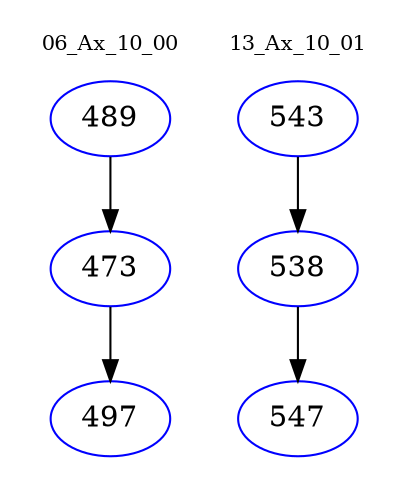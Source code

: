 digraph{
subgraph cluster_0 {
color = white
label = "06_Ax_10_00";
fontsize=10;
T0_489 [label="489", color="blue"]
T0_489 -> T0_473 [color="black"]
T0_473 [label="473", color="blue"]
T0_473 -> T0_497 [color="black"]
T0_497 [label="497", color="blue"]
}
subgraph cluster_1 {
color = white
label = "13_Ax_10_01";
fontsize=10;
T1_543 [label="543", color="blue"]
T1_543 -> T1_538 [color="black"]
T1_538 [label="538", color="blue"]
T1_538 -> T1_547 [color="black"]
T1_547 [label="547", color="blue"]
}
}
